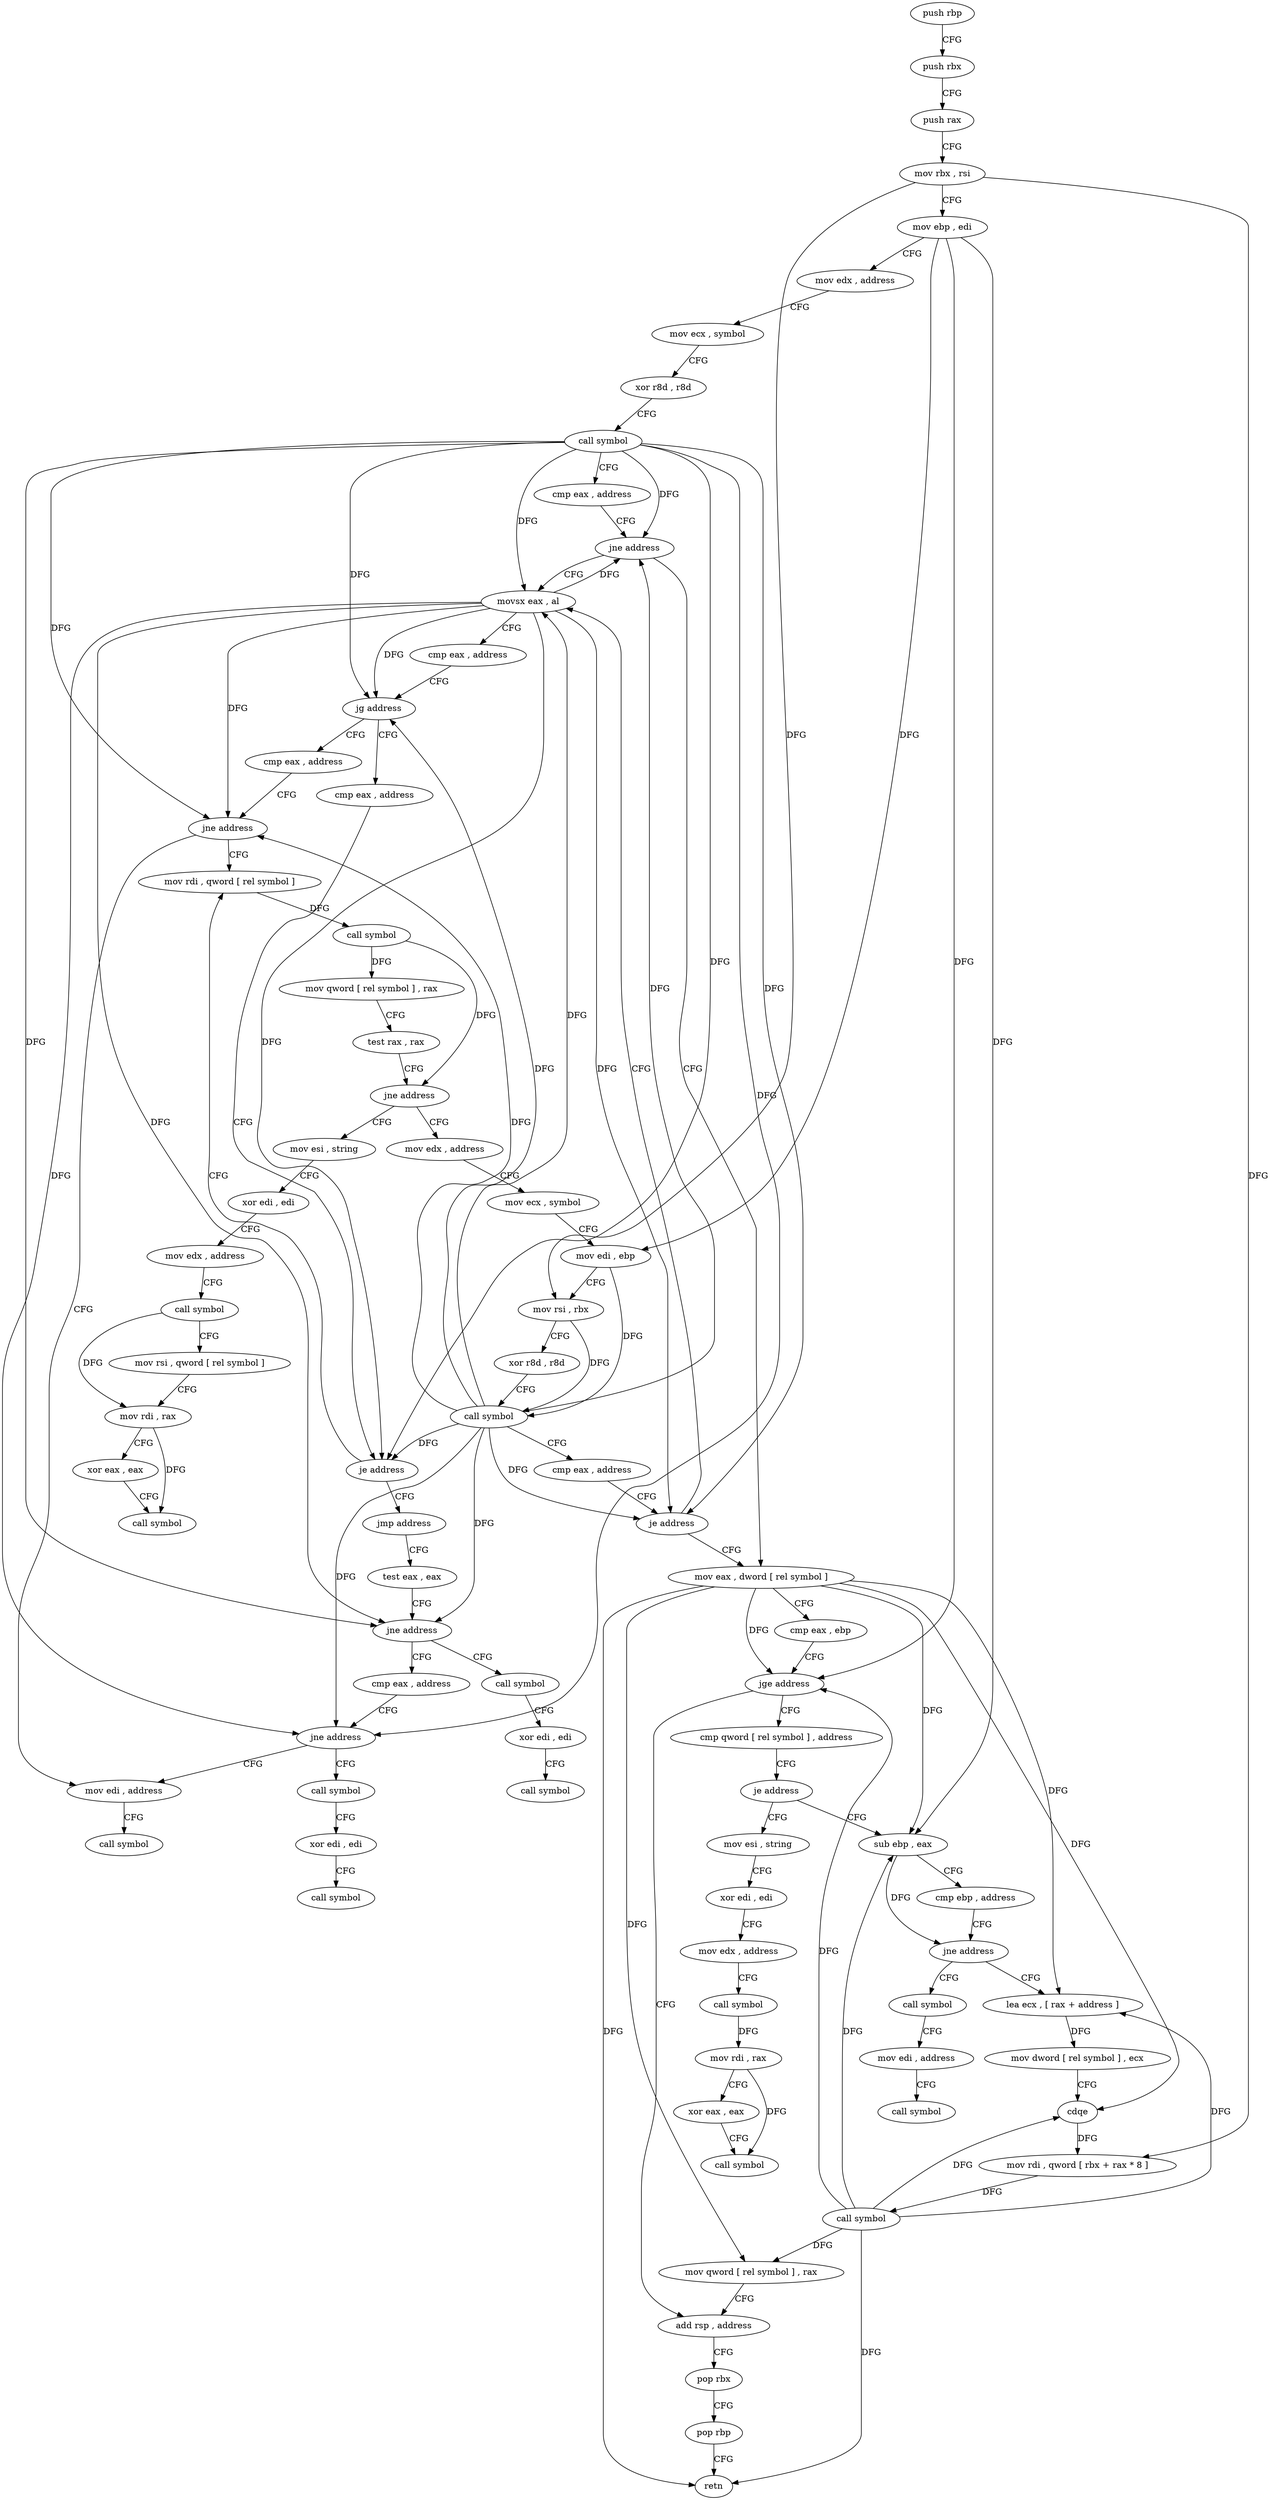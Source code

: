 digraph "func" {
"4214544" [label = "push rbp" ]
"4214545" [label = "push rbx" ]
"4214546" [label = "push rax" ]
"4214547" [label = "mov rbx , rsi" ]
"4214550" [label = "mov ebp , edi" ]
"4214552" [label = "mov edx , address" ]
"4214557" [label = "mov ecx , symbol" ]
"4214562" [label = "xor r8d , r8d" ]
"4214565" [label = "call symbol" ]
"4214570" [label = "cmp eax , address" ]
"4214573" [label = "jne address" ]
"4214720" [label = "movsx eax , al" ]
"4214579" [label = "mov eax , dword [ rel symbol ]" ]
"4214723" [label = "cmp eax , address" ]
"4214726" [label = "jg address" ]
"4214736" [label = "cmp eax , address" ]
"4214728" [label = "cmp eax , address" ]
"4214585" [label = "cmp eax , ebp" ]
"4214587" [label = "jge address" ]
"4214670" [label = "add rsp , address" ]
"4214589" [label = "cmp qword [ rel symbol ] , address" ]
"4214739" [label = "jne address" ]
"4214834" [label = "mov edi , address" ]
"4214741" [label = "mov rdi , qword [ rel symbol ]" ]
"4214731" [label = "je address" ]
"4214733" [label = "jmp address" ]
"4214674" [label = "pop rbx" ]
"4214675" [label = "pop rbp" ]
"4214676" [label = "retn" ]
"4214597" [label = "je address" ]
"4214632" [label = "sub ebp , eax" ]
"4214599" [label = "mov esi , string" ]
"4214839" [label = "call symbol" ]
"4214748" [label = "call symbol" ]
"4214753" [label = "mov qword [ rel symbol ] , rax" ]
"4214760" [label = "test rax , rax" ]
"4214763" [label = "jne address" ]
"4214688" [label = "mov edx , address" ]
"4214765" [label = "mov esi , string" ]
"4214801" [label = "test eax , eax" ]
"4214634" [label = "cmp ebp , address" ]
"4214637" [label = "jne address" ]
"4214844" [label = "call symbol" ]
"4214643" [label = "lea ecx , [ rax + address ]" ]
"4214604" [label = "xor edi , edi" ]
"4214606" [label = "mov edx , address" ]
"4214611" [label = "call symbol" ]
"4214616" [label = "mov rdi , rax" ]
"4214619" [label = "xor eax , eax" ]
"4214621" [label = "call symbol" ]
"4214693" [label = "mov ecx , symbol" ]
"4214698" [label = "mov edi , ebp" ]
"4214700" [label = "mov rsi , rbx" ]
"4214703" [label = "xor r8d , r8d" ]
"4214706" [label = "call symbol" ]
"4214711" [label = "cmp eax , address" ]
"4214714" [label = "je address" ]
"4214770" [label = "xor edi , edi" ]
"4214772" [label = "mov edx , address" ]
"4214777" [label = "call symbol" ]
"4214782" [label = "mov rsi , qword [ rel symbol ]" ]
"4214789" [label = "mov rdi , rax" ]
"4214792" [label = "xor eax , eax" ]
"4214794" [label = "call symbol" ]
"4214803" [label = "jne address" ]
"4214817" [label = "cmp eax , address" ]
"4214805" [label = "call symbol" ]
"4214849" [label = "mov edi , address" ]
"4214854" [label = "call symbol" ]
"4214646" [label = "mov dword [ rel symbol ] , ecx" ]
"4214652" [label = "cdqe" ]
"4214654" [label = "mov rdi , qword [ rbx + rax * 8 ]" ]
"4214658" [label = "call symbol" ]
"4214663" [label = "mov qword [ rel symbol ] , rax" ]
"4214820" [label = "jne address" ]
"4214822" [label = "call symbol" ]
"4214810" [label = "xor edi , edi" ]
"4214812" [label = "call symbol" ]
"4214827" [label = "xor edi , edi" ]
"4214829" [label = "call symbol" ]
"4214544" -> "4214545" [ label = "CFG" ]
"4214545" -> "4214546" [ label = "CFG" ]
"4214546" -> "4214547" [ label = "CFG" ]
"4214547" -> "4214550" [ label = "CFG" ]
"4214547" -> "4214700" [ label = "DFG" ]
"4214547" -> "4214654" [ label = "DFG" ]
"4214550" -> "4214552" [ label = "CFG" ]
"4214550" -> "4214587" [ label = "DFG" ]
"4214550" -> "4214632" [ label = "DFG" ]
"4214550" -> "4214698" [ label = "DFG" ]
"4214552" -> "4214557" [ label = "CFG" ]
"4214557" -> "4214562" [ label = "CFG" ]
"4214562" -> "4214565" [ label = "CFG" ]
"4214565" -> "4214570" [ label = "CFG" ]
"4214565" -> "4214573" [ label = "DFG" ]
"4214565" -> "4214720" [ label = "DFG" ]
"4214565" -> "4214726" [ label = "DFG" ]
"4214565" -> "4214739" [ label = "DFG" ]
"4214565" -> "4214731" [ label = "DFG" ]
"4214565" -> "4214714" [ label = "DFG" ]
"4214565" -> "4214803" [ label = "DFG" ]
"4214565" -> "4214820" [ label = "DFG" ]
"4214570" -> "4214573" [ label = "CFG" ]
"4214573" -> "4214720" [ label = "CFG" ]
"4214573" -> "4214579" [ label = "CFG" ]
"4214720" -> "4214723" [ label = "CFG" ]
"4214720" -> "4214573" [ label = "DFG" ]
"4214720" -> "4214726" [ label = "DFG" ]
"4214720" -> "4214739" [ label = "DFG" ]
"4214720" -> "4214731" [ label = "DFG" ]
"4214720" -> "4214714" [ label = "DFG" ]
"4214720" -> "4214803" [ label = "DFG" ]
"4214720" -> "4214820" [ label = "DFG" ]
"4214579" -> "4214585" [ label = "CFG" ]
"4214579" -> "4214587" [ label = "DFG" ]
"4214579" -> "4214676" [ label = "DFG" ]
"4214579" -> "4214632" [ label = "DFG" ]
"4214579" -> "4214643" [ label = "DFG" ]
"4214579" -> "4214652" [ label = "DFG" ]
"4214579" -> "4214663" [ label = "DFG" ]
"4214723" -> "4214726" [ label = "CFG" ]
"4214726" -> "4214736" [ label = "CFG" ]
"4214726" -> "4214728" [ label = "CFG" ]
"4214736" -> "4214739" [ label = "CFG" ]
"4214728" -> "4214731" [ label = "CFG" ]
"4214585" -> "4214587" [ label = "CFG" ]
"4214587" -> "4214670" [ label = "CFG" ]
"4214587" -> "4214589" [ label = "CFG" ]
"4214670" -> "4214674" [ label = "CFG" ]
"4214589" -> "4214597" [ label = "CFG" ]
"4214739" -> "4214834" [ label = "CFG" ]
"4214739" -> "4214741" [ label = "CFG" ]
"4214834" -> "4214839" [ label = "CFG" ]
"4214741" -> "4214748" [ label = "DFG" ]
"4214731" -> "4214741" [ label = "CFG" ]
"4214731" -> "4214733" [ label = "CFG" ]
"4214733" -> "4214801" [ label = "CFG" ]
"4214674" -> "4214675" [ label = "CFG" ]
"4214675" -> "4214676" [ label = "CFG" ]
"4214597" -> "4214632" [ label = "CFG" ]
"4214597" -> "4214599" [ label = "CFG" ]
"4214632" -> "4214634" [ label = "CFG" ]
"4214632" -> "4214637" [ label = "DFG" ]
"4214599" -> "4214604" [ label = "CFG" ]
"4214748" -> "4214753" [ label = "DFG" ]
"4214748" -> "4214763" [ label = "DFG" ]
"4214753" -> "4214760" [ label = "CFG" ]
"4214760" -> "4214763" [ label = "CFG" ]
"4214763" -> "4214688" [ label = "CFG" ]
"4214763" -> "4214765" [ label = "CFG" ]
"4214688" -> "4214693" [ label = "CFG" ]
"4214765" -> "4214770" [ label = "CFG" ]
"4214801" -> "4214803" [ label = "CFG" ]
"4214634" -> "4214637" [ label = "CFG" ]
"4214637" -> "4214844" [ label = "CFG" ]
"4214637" -> "4214643" [ label = "CFG" ]
"4214844" -> "4214849" [ label = "CFG" ]
"4214643" -> "4214646" [ label = "DFG" ]
"4214604" -> "4214606" [ label = "CFG" ]
"4214606" -> "4214611" [ label = "CFG" ]
"4214611" -> "4214616" [ label = "DFG" ]
"4214616" -> "4214619" [ label = "CFG" ]
"4214616" -> "4214621" [ label = "DFG" ]
"4214619" -> "4214621" [ label = "CFG" ]
"4214693" -> "4214698" [ label = "CFG" ]
"4214698" -> "4214700" [ label = "CFG" ]
"4214698" -> "4214706" [ label = "DFG" ]
"4214700" -> "4214703" [ label = "CFG" ]
"4214700" -> "4214706" [ label = "DFG" ]
"4214703" -> "4214706" [ label = "CFG" ]
"4214706" -> "4214711" [ label = "CFG" ]
"4214706" -> "4214573" [ label = "DFG" ]
"4214706" -> "4214720" [ label = "DFG" ]
"4214706" -> "4214726" [ label = "DFG" ]
"4214706" -> "4214739" [ label = "DFG" ]
"4214706" -> "4214731" [ label = "DFG" ]
"4214706" -> "4214714" [ label = "DFG" ]
"4214706" -> "4214803" [ label = "DFG" ]
"4214706" -> "4214820" [ label = "DFG" ]
"4214711" -> "4214714" [ label = "CFG" ]
"4214714" -> "4214579" [ label = "CFG" ]
"4214714" -> "4214720" [ label = "CFG" ]
"4214770" -> "4214772" [ label = "CFG" ]
"4214772" -> "4214777" [ label = "CFG" ]
"4214777" -> "4214782" [ label = "CFG" ]
"4214777" -> "4214789" [ label = "DFG" ]
"4214782" -> "4214789" [ label = "CFG" ]
"4214789" -> "4214792" [ label = "CFG" ]
"4214789" -> "4214794" [ label = "DFG" ]
"4214792" -> "4214794" [ label = "CFG" ]
"4214803" -> "4214817" [ label = "CFG" ]
"4214803" -> "4214805" [ label = "CFG" ]
"4214817" -> "4214820" [ label = "CFG" ]
"4214805" -> "4214810" [ label = "CFG" ]
"4214849" -> "4214854" [ label = "CFG" ]
"4214646" -> "4214652" [ label = "CFG" ]
"4214652" -> "4214654" [ label = "DFG" ]
"4214654" -> "4214658" [ label = "DFG" ]
"4214658" -> "4214663" [ label = "DFG" ]
"4214658" -> "4214632" [ label = "DFG" ]
"4214658" -> "4214643" [ label = "DFG" ]
"4214658" -> "4214652" [ label = "DFG" ]
"4214658" -> "4214587" [ label = "DFG" ]
"4214658" -> "4214676" [ label = "DFG" ]
"4214663" -> "4214670" [ label = "CFG" ]
"4214820" -> "4214834" [ label = "CFG" ]
"4214820" -> "4214822" [ label = "CFG" ]
"4214822" -> "4214827" [ label = "CFG" ]
"4214810" -> "4214812" [ label = "CFG" ]
"4214827" -> "4214829" [ label = "CFG" ]
}
